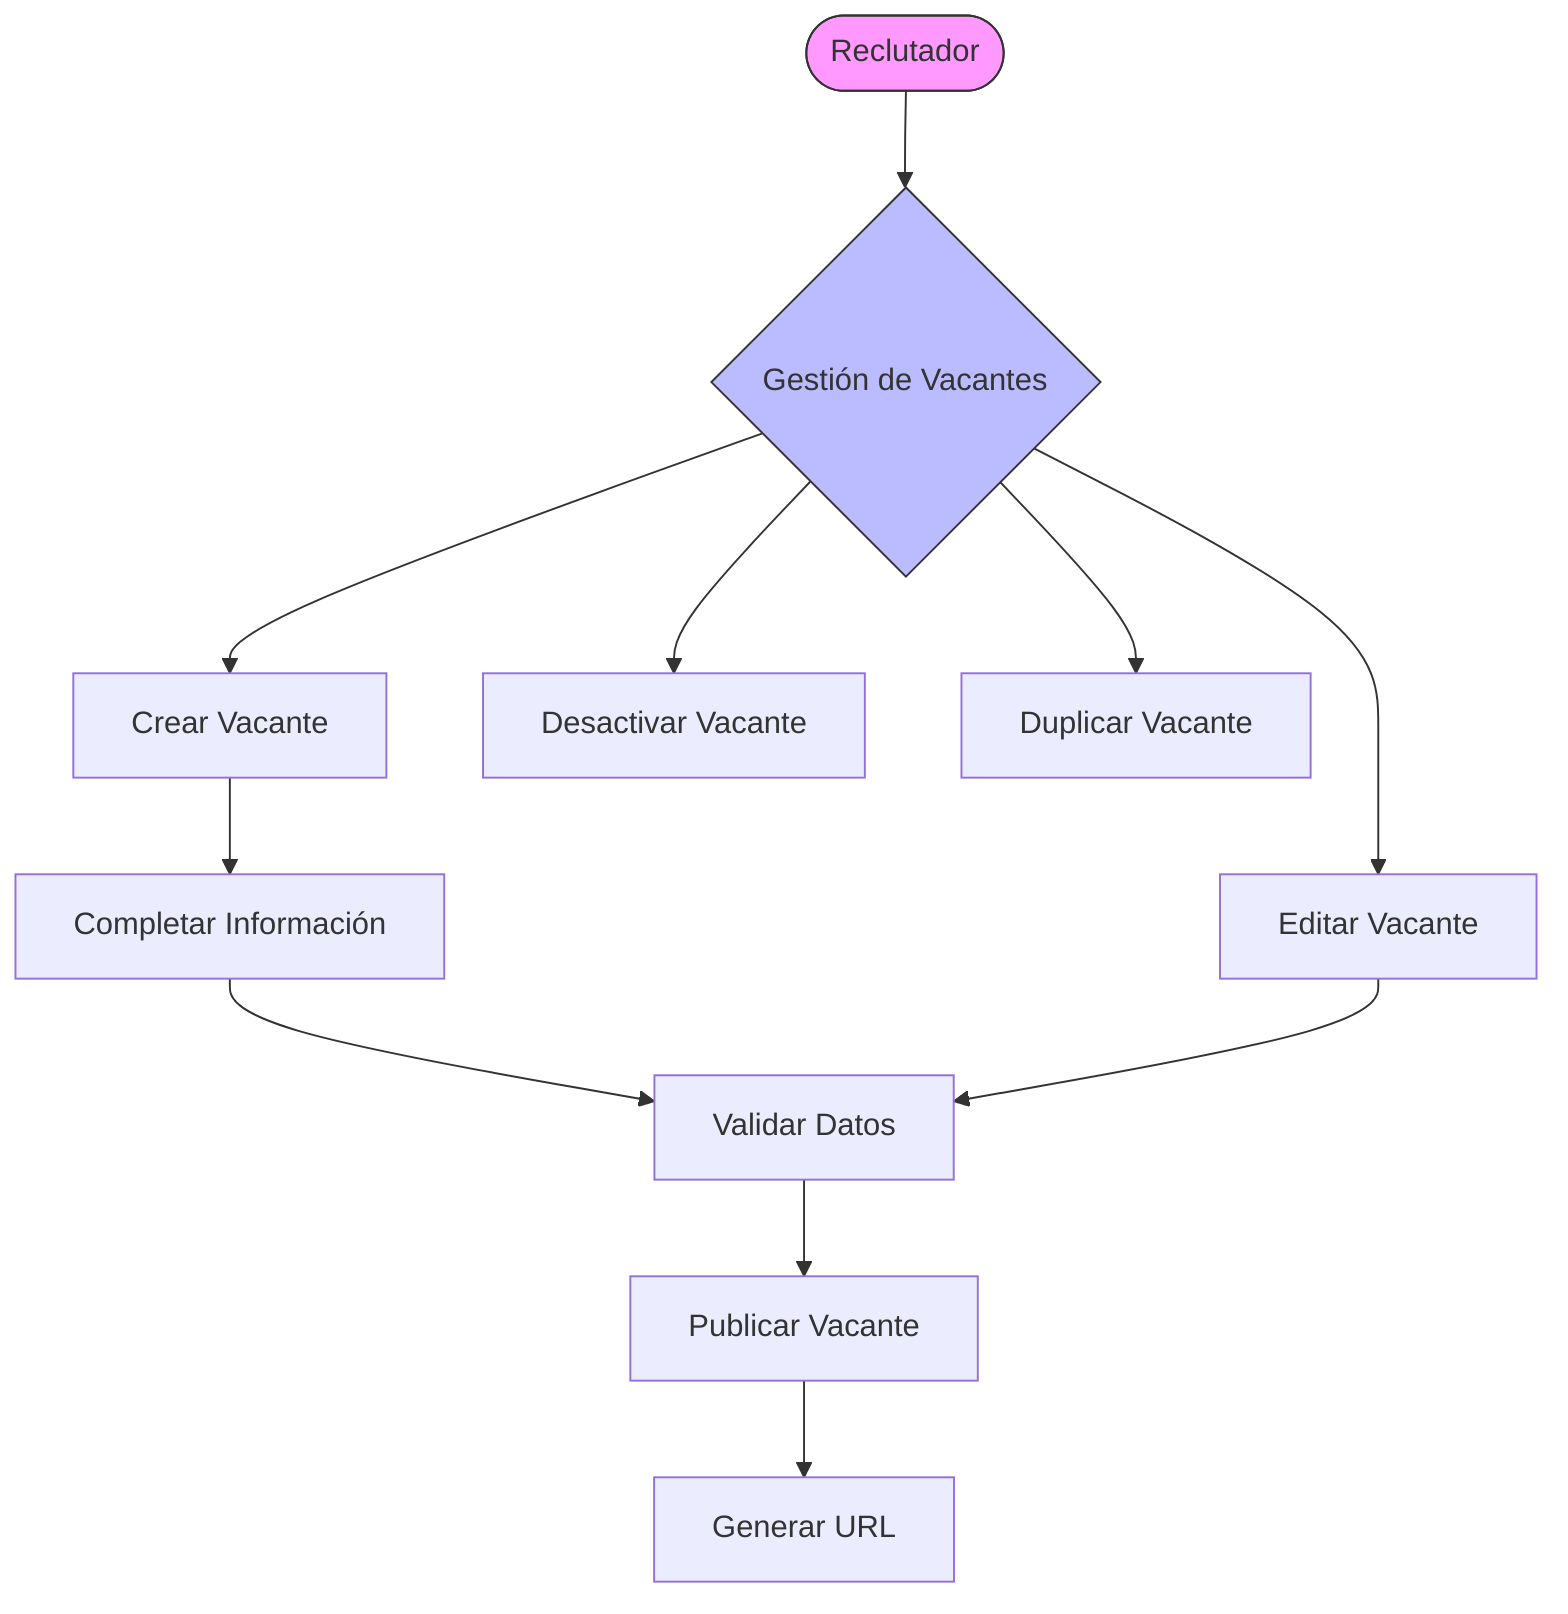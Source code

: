 graph TD
    A([Reclutador]) --> B{Gestión de Vacantes}
    B --> C[Crear Vacante]
    B --> D[Editar Vacante]
    B --> E[Desactivar Vacante]
    B --> F[Duplicar Vacante]
    C --> G[Completar Información]
    G --> H[Validar Datos]
    H --> I[Publicar Vacante]
    I --> J[Generar URL]
    D --> H
    style A fill:#f9f,stroke:#333
    style B fill:#bbf,stroke:#333